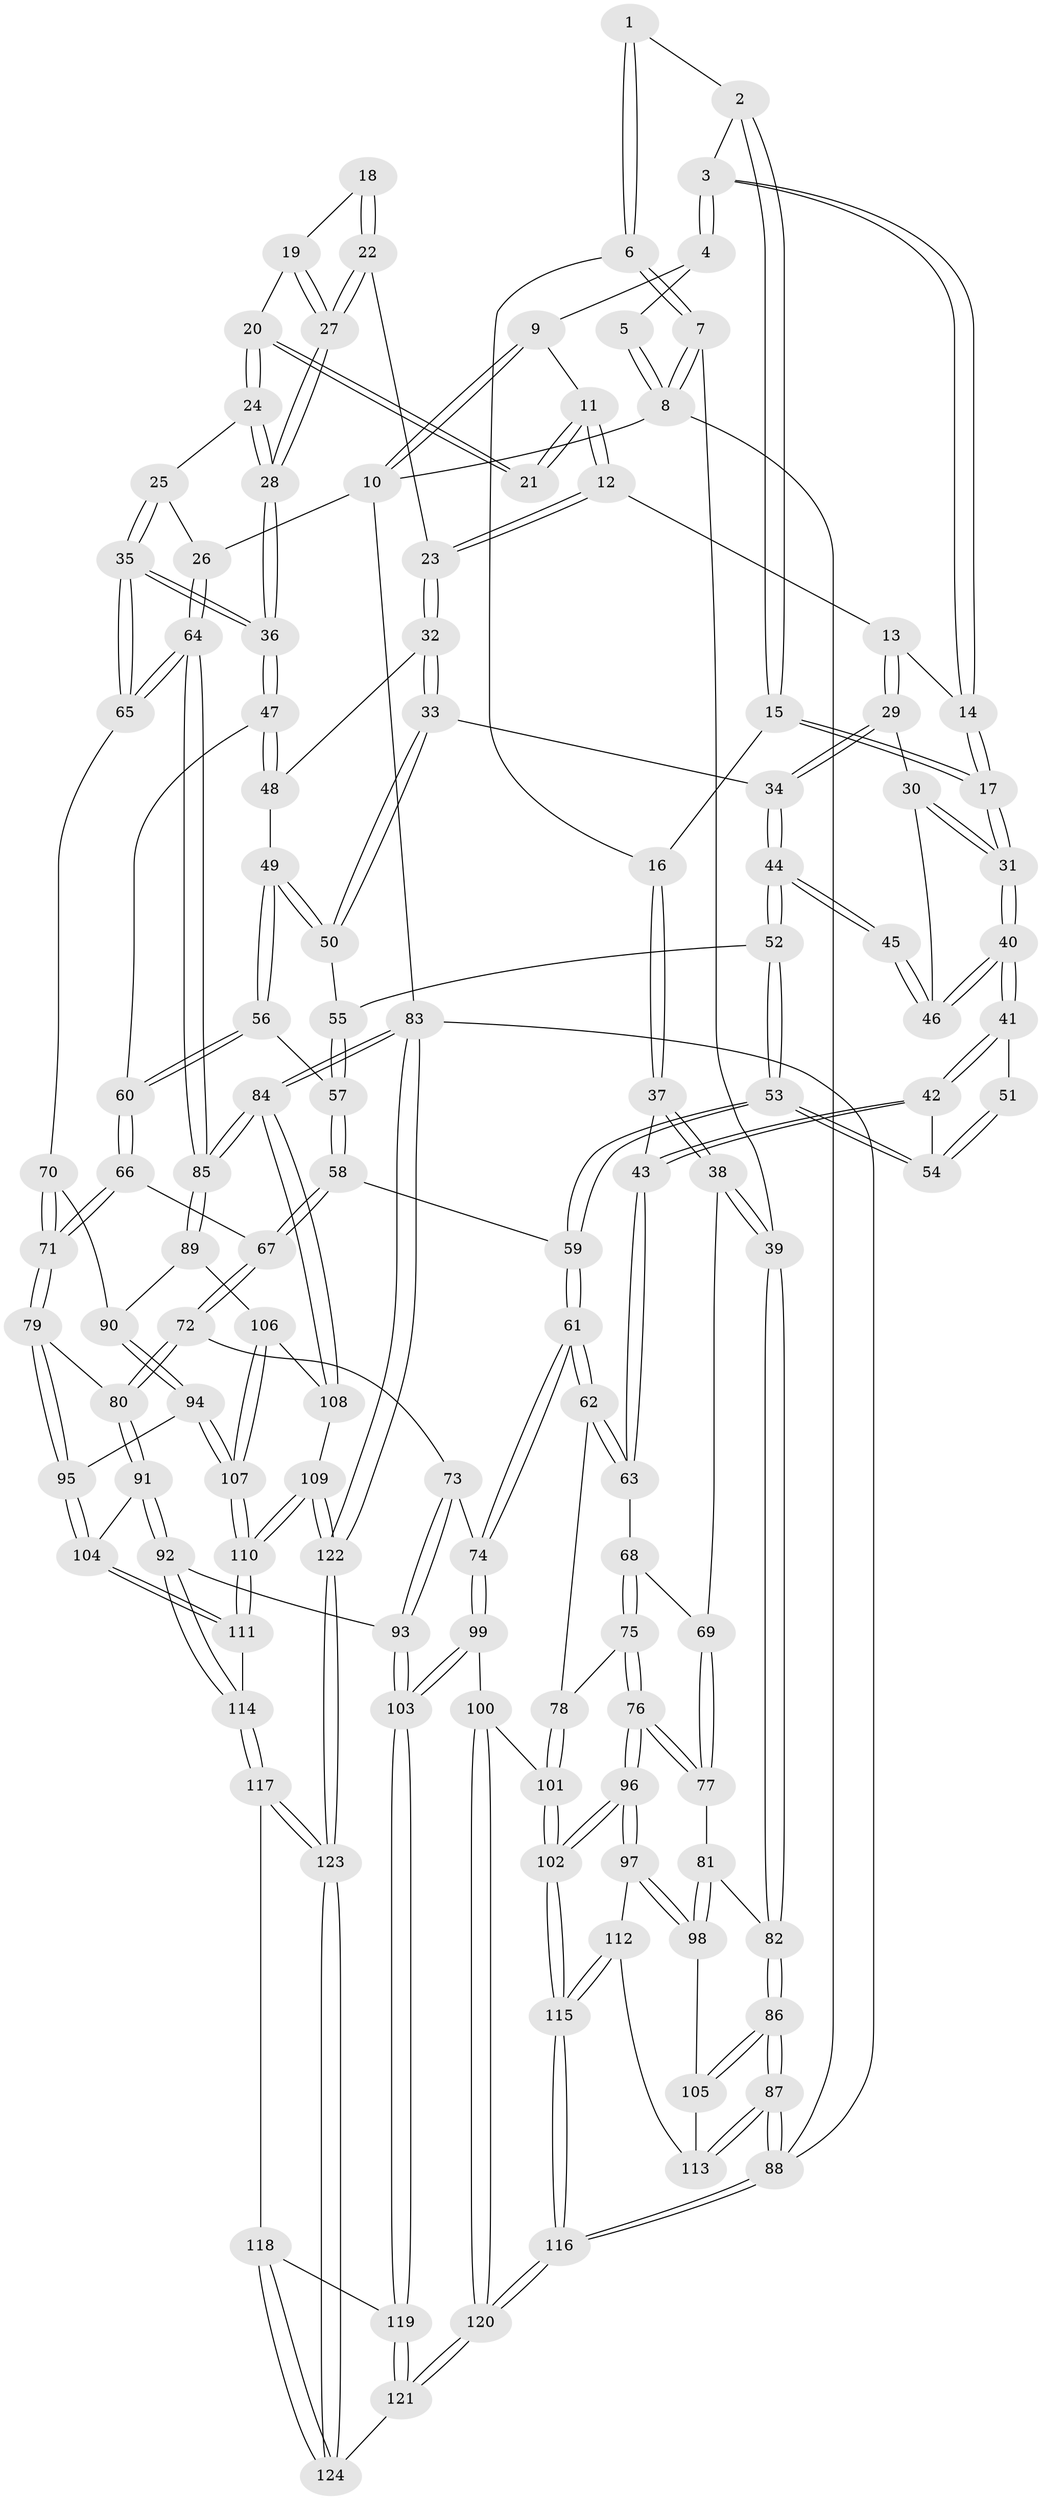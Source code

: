 // Generated by graph-tools (version 1.1) at 2025/27/03/15/25 16:27:56]
// undirected, 124 vertices, 307 edges
graph export_dot {
graph [start="1"]
  node [color=gray90,style=filled];
  1 [pos="+0.13419717643512774+0"];
  2 [pos="+0.3408760141563314+0.05507030387580915"];
  3 [pos="+0.4011110086762953+0"];
  4 [pos="+0.42488708140249437+0"];
  5 [pos="+0.06719771203066037+0"];
  6 [pos="+0.13781137984582464+0.15737685067393145"];
  7 [pos="+0+0.16127436529575265"];
  8 [pos="+0+0"];
  9 [pos="+0.6686974748397411+0"];
  10 [pos="+1+0"];
  11 [pos="+0.6768012619439223+0.09743416302981864"];
  12 [pos="+0.6386907880240235+0.15886677447772107"];
  13 [pos="+0.5759772483816277+0.1803623801574153"];
  14 [pos="+0.518766199551393+0.15237095924568383"];
  15 [pos="+0.29917989587814847+0.17213066489547532"];
  16 [pos="+0.17045052948192507+0.1793344141159543"];
  17 [pos="+0.3050363243178872+0.1782010451631777"];
  18 [pos="+0.7899212337812384+0.22260330630743633"];
  19 [pos="+0.8345179275865625+0.23787388033904402"];
  20 [pos="+0.903171786517033+0.14664436870510028"];
  21 [pos="+0.7551380082489897+0.12767892564569466"];
  22 [pos="+0.7359471118548808+0.2875091423599893"];
  23 [pos="+0.6921463033898515+0.2779310487378653"];
  24 [pos="+0.9803185570407658+0.12823163921000344"];
  25 [pos="+1+0.11515882876601116"];
  26 [pos="+1+0"];
  27 [pos="+0.8245711810972358+0.3338861736506401"];
  28 [pos="+0.8512692781525765+0.3685874276648936"];
  29 [pos="+0.5247593486452021+0.2610441655462226"];
  30 [pos="+0.49036042769241556+0.2691493496043969"];
  31 [pos="+0.3259712170221159+0.21950547748425392"];
  32 [pos="+0.6723133981694728+0.31989996818890637"];
  33 [pos="+0.6043958369518628+0.36015042586903384"];
  34 [pos="+0.5530527751775887+0.3334822039045627"];
  35 [pos="+0.9178299296329099+0.4637557953824229"];
  36 [pos="+0.8771335711509068+0.4415200515210369"];
  37 [pos="+0.1247403203788526+0.3895451639049295"];
  38 [pos="+0+0.4530594695722234"];
  39 [pos="+0+0.44799283208190416"];
  40 [pos="+0.3364477883002551+0.35513474868710015"];
  41 [pos="+0.3344093687132592+0.37461606961468896"];
  42 [pos="+0.3293044799641511+0.386635430218852"];
  43 [pos="+0.23422067598011248+0.45400313852117036"];
  44 [pos="+0.4998109842726984+0.389008215732987"];
  45 [pos="+0.46888822527562746+0.3724174634427556"];
  46 [pos="+0.4654759086512945+0.31418008582301266"];
  47 [pos="+0.8012487764229744+0.45710921053069425"];
  48 [pos="+0.6945672885912494+0.36947852704849476"];
  49 [pos="+0.6399286957099667+0.46672169619501713"];
  50 [pos="+0.604510367647917+0.36782952415090164"];
  51 [pos="+0.4545260318162282+0.37478816903895557"];
  52 [pos="+0.5069682753025018+0.43495481046884304"];
  53 [pos="+0.45817983297696896+0.5076613184776142"];
  54 [pos="+0.43366201515226555+0.4815803075384457"];
  55 [pos="+0.5383889898357631+0.43495512728421337"];
  56 [pos="+0.6412098204897384+0.48047042268929563"];
  57 [pos="+0.6321755501084803+0.4848359600342557"];
  58 [pos="+0.5888867671599327+0.5311156779812756"];
  59 [pos="+0.4615525240461079+0.5365994736996172"];
  60 [pos="+0.717147933112797+0.5026077365381156"];
  61 [pos="+0.41519627918123964+0.6330114213921237"];
  62 [pos="+0.3684307721290839+0.6225928559066763"];
  63 [pos="+0.24018555604724484+0.5163986488528024"];
  64 [pos="+1+0.5528322911714487"];
  65 [pos="+0.9437059188813358+0.48355277329"];
  66 [pos="+0.7118805843324877+0.6006571696355559"];
  67 [pos="+0.6081974718667648+0.6038070247417627"];
  68 [pos="+0.18701105219422298+0.5728587961994063"];
  69 [pos="+0.04683137776421443+0.561605711255344"];
  70 [pos="+0.7880098880154716+0.6652404473039564"];
  71 [pos="+0.7470591398369673+0.6695840177007519"];
  72 [pos="+0.5748361586948413+0.6682966095839029"];
  73 [pos="+0.5266320545004792+0.6723722205859677"];
  74 [pos="+0.4163172228974944+0.6349495482911582"];
  75 [pos="+0.16597382931797722+0.6851650335970738"];
  76 [pos="+0.152354650705574+0.6944443149248269"];
  77 [pos="+0.09426180103198359+0.6896452793520087"];
  78 [pos="+0.24710971284631172+0.7057824421192768"];
  79 [pos="+0.712606651267295+0.713233270571907"];
  80 [pos="+0.6692522747102342+0.7384943982078066"];
  81 [pos="+0.0776561184983792+0.6983184441166949"];
  82 [pos="+0+0.5782904846733075"];
  83 [pos="+1+1"];
  84 [pos="+1+1"];
  85 [pos="+1+0.6511483598927568"];
  86 [pos="+0+0.8292531112603031"];
  87 [pos="+0+1"];
  88 [pos="+0+1"];
  89 [pos="+1+0.731322797120815"];
  90 [pos="+0.8169631739102536+0.6893137753113111"];
  91 [pos="+0.6487594667002353+0.8033663719169097"];
  92 [pos="+0.5928623275355372+0.8544186460799271"];
  93 [pos="+0.542448979144413+0.8415848902435399"];
  94 [pos="+0.8533586246414657+0.8376555832268822"];
  95 [pos="+0.8235909817739334+0.8383373890174057"];
  96 [pos="+0.15829054368668716+0.8605506777568672"];
  97 [pos="+0.10911494005263725+0.8514204498724507"];
  98 [pos="+0.005264270065101285+0.809076646784751"];
  99 [pos="+0.39194705496088494+0.8496582570611171"];
  100 [pos="+0.29312099384204887+0.851469337007804"];
  101 [pos="+0.2922225846132463+0.8511622002473943"];
  102 [pos="+0.1634439676553213+0.8651016554200418"];
  103 [pos="+0.40175532947365483+0.8582048135697523"];
  104 [pos="+0.7601660543826734+0.8694433882417347"];
  105 [pos="+0+0.8169028250874372"];
  106 [pos="+0.932133847066219+0.813827157054069"];
  107 [pos="+0.8554241598789222+0.8383617717816143"];
  108 [pos="+0.951438231137212+0.8842916095251862"];
  109 [pos="+0.8852832186347183+1"];
  110 [pos="+0.8822395305395248+1"];
  111 [pos="+0.7408518217123357+0.9331077427078582"];
  112 [pos="+0.04428545596998976+0.927530152243977"];
  113 [pos="+0.03979744482706866+0.9274227034281207"];
  114 [pos="+0.6129701225017551+0.9282153914410414"];
  115 [pos="+0.13562850476811306+1"];
  116 [pos="+0.13022827543191243+1"];
  117 [pos="+0.6119338544006068+0.9328398347472658"];
  118 [pos="+0.5240168564126623+0.9622170132135358"];
  119 [pos="+0.4181597444837051+0.9610813515336252"];
  120 [pos="+0.20631286428250206+1"];
  121 [pos="+0.39038491325606006+1"];
  122 [pos="+0.9096302084419765+1"];
  123 [pos="+0.6348171143015605+1"];
  124 [pos="+0.583184246783216+1"];
  1 -- 2;
  1 -- 6;
  1 -- 6;
  2 -- 3;
  2 -- 15;
  2 -- 15;
  3 -- 4;
  3 -- 4;
  3 -- 14;
  3 -- 14;
  4 -- 5;
  4 -- 9;
  5 -- 8;
  5 -- 8;
  6 -- 7;
  6 -- 7;
  6 -- 16;
  7 -- 8;
  7 -- 8;
  7 -- 39;
  8 -- 10;
  8 -- 88;
  9 -- 10;
  9 -- 10;
  9 -- 11;
  10 -- 26;
  10 -- 83;
  11 -- 12;
  11 -- 12;
  11 -- 21;
  11 -- 21;
  12 -- 13;
  12 -- 23;
  12 -- 23;
  13 -- 14;
  13 -- 29;
  13 -- 29;
  14 -- 17;
  14 -- 17;
  15 -- 16;
  15 -- 17;
  15 -- 17;
  16 -- 37;
  16 -- 37;
  17 -- 31;
  17 -- 31;
  18 -- 19;
  18 -- 22;
  18 -- 22;
  19 -- 20;
  19 -- 27;
  19 -- 27;
  20 -- 21;
  20 -- 21;
  20 -- 24;
  20 -- 24;
  22 -- 23;
  22 -- 27;
  22 -- 27;
  23 -- 32;
  23 -- 32;
  24 -- 25;
  24 -- 28;
  24 -- 28;
  25 -- 26;
  25 -- 35;
  25 -- 35;
  26 -- 64;
  26 -- 64;
  27 -- 28;
  27 -- 28;
  28 -- 36;
  28 -- 36;
  29 -- 30;
  29 -- 34;
  29 -- 34;
  30 -- 31;
  30 -- 31;
  30 -- 46;
  31 -- 40;
  31 -- 40;
  32 -- 33;
  32 -- 33;
  32 -- 48;
  33 -- 34;
  33 -- 50;
  33 -- 50;
  34 -- 44;
  34 -- 44;
  35 -- 36;
  35 -- 36;
  35 -- 65;
  35 -- 65;
  36 -- 47;
  36 -- 47;
  37 -- 38;
  37 -- 38;
  37 -- 43;
  38 -- 39;
  38 -- 39;
  38 -- 69;
  39 -- 82;
  39 -- 82;
  40 -- 41;
  40 -- 41;
  40 -- 46;
  40 -- 46;
  41 -- 42;
  41 -- 42;
  41 -- 51;
  42 -- 43;
  42 -- 43;
  42 -- 54;
  43 -- 63;
  43 -- 63;
  44 -- 45;
  44 -- 45;
  44 -- 52;
  44 -- 52;
  45 -- 46;
  45 -- 46;
  47 -- 48;
  47 -- 48;
  47 -- 60;
  48 -- 49;
  49 -- 50;
  49 -- 50;
  49 -- 56;
  49 -- 56;
  50 -- 55;
  51 -- 54;
  51 -- 54;
  52 -- 53;
  52 -- 53;
  52 -- 55;
  53 -- 54;
  53 -- 54;
  53 -- 59;
  53 -- 59;
  55 -- 57;
  55 -- 57;
  56 -- 57;
  56 -- 60;
  56 -- 60;
  57 -- 58;
  57 -- 58;
  58 -- 59;
  58 -- 67;
  58 -- 67;
  59 -- 61;
  59 -- 61;
  60 -- 66;
  60 -- 66;
  61 -- 62;
  61 -- 62;
  61 -- 74;
  61 -- 74;
  62 -- 63;
  62 -- 63;
  62 -- 78;
  63 -- 68;
  64 -- 65;
  64 -- 65;
  64 -- 85;
  64 -- 85;
  65 -- 70;
  66 -- 67;
  66 -- 71;
  66 -- 71;
  67 -- 72;
  67 -- 72;
  68 -- 69;
  68 -- 75;
  68 -- 75;
  69 -- 77;
  69 -- 77;
  70 -- 71;
  70 -- 71;
  70 -- 90;
  71 -- 79;
  71 -- 79;
  72 -- 73;
  72 -- 80;
  72 -- 80;
  73 -- 74;
  73 -- 93;
  73 -- 93;
  74 -- 99;
  74 -- 99;
  75 -- 76;
  75 -- 76;
  75 -- 78;
  76 -- 77;
  76 -- 77;
  76 -- 96;
  76 -- 96;
  77 -- 81;
  78 -- 101;
  78 -- 101;
  79 -- 80;
  79 -- 95;
  79 -- 95;
  80 -- 91;
  80 -- 91;
  81 -- 82;
  81 -- 98;
  81 -- 98;
  82 -- 86;
  82 -- 86;
  83 -- 84;
  83 -- 84;
  83 -- 122;
  83 -- 122;
  83 -- 88;
  84 -- 85;
  84 -- 85;
  84 -- 108;
  84 -- 108;
  85 -- 89;
  85 -- 89;
  86 -- 87;
  86 -- 87;
  86 -- 105;
  86 -- 105;
  87 -- 88;
  87 -- 88;
  87 -- 113;
  87 -- 113;
  88 -- 116;
  88 -- 116;
  89 -- 90;
  89 -- 106;
  90 -- 94;
  90 -- 94;
  91 -- 92;
  91 -- 92;
  91 -- 104;
  92 -- 93;
  92 -- 114;
  92 -- 114;
  93 -- 103;
  93 -- 103;
  94 -- 95;
  94 -- 107;
  94 -- 107;
  95 -- 104;
  95 -- 104;
  96 -- 97;
  96 -- 97;
  96 -- 102;
  96 -- 102;
  97 -- 98;
  97 -- 98;
  97 -- 112;
  98 -- 105;
  99 -- 100;
  99 -- 103;
  99 -- 103;
  100 -- 101;
  100 -- 120;
  100 -- 120;
  101 -- 102;
  101 -- 102;
  102 -- 115;
  102 -- 115;
  103 -- 119;
  103 -- 119;
  104 -- 111;
  104 -- 111;
  105 -- 113;
  106 -- 107;
  106 -- 107;
  106 -- 108;
  107 -- 110;
  107 -- 110;
  108 -- 109;
  109 -- 110;
  109 -- 110;
  109 -- 122;
  109 -- 122;
  110 -- 111;
  110 -- 111;
  111 -- 114;
  112 -- 113;
  112 -- 115;
  112 -- 115;
  114 -- 117;
  114 -- 117;
  115 -- 116;
  115 -- 116;
  116 -- 120;
  116 -- 120;
  117 -- 118;
  117 -- 123;
  117 -- 123;
  118 -- 119;
  118 -- 124;
  118 -- 124;
  119 -- 121;
  119 -- 121;
  120 -- 121;
  120 -- 121;
  121 -- 124;
  122 -- 123;
  122 -- 123;
  123 -- 124;
  123 -- 124;
}
